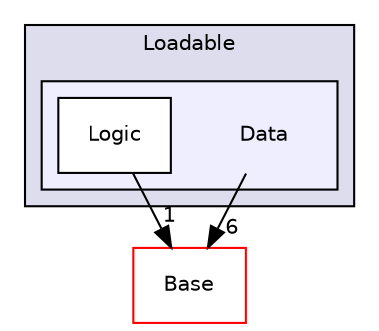 digraph "Modules/Loadable/Data" {
  bgcolor=transparent;
  compound=true
  node [ fontsize="10", fontname="Helvetica"];
  edge [ labelfontsize="10", labelfontname="Helvetica"];
  subgraph clusterdir_d01fdafe93af837a1755aeb3a6390699 {
    graph [ bgcolor="#ddddee", pencolor="black", label="Loadable" fontname="Helvetica", fontsize="10", URL="dir_d01fdafe93af837a1755aeb3a6390699.html"]
  subgraph clusterdir_dc1ce9bdf42e78508f497e37ae00e6c2 {
    graph [ bgcolor="#eeeeff", pencolor="black", label="" URL="dir_dc1ce9bdf42e78508f497e37ae00e6c2.html"];
    dir_dc1ce9bdf42e78508f497e37ae00e6c2 [shape=plaintext label="Data"];
    dir_66a610de13816d2a9d4cbf6a551c20ae [shape=box label="Logic" color="black" fillcolor="white" style="filled" URL="dir_66a610de13816d2a9d4cbf6a551c20ae.html"];
  }
  }
  dir_628593db0cdce5a76fb85526ae5aa762 [shape=box label="Base" color="red" URL="dir_628593db0cdce5a76fb85526ae5aa762.html"];
  dir_66a610de13816d2a9d4cbf6a551c20ae->dir_628593db0cdce5a76fb85526ae5aa762 [headlabel="1", labeldistance=1.5 headhref="dir_000065_000002.html"];
  dir_dc1ce9bdf42e78508f497e37ae00e6c2->dir_628593db0cdce5a76fb85526ae5aa762 [headlabel="6", labeldistance=1.5 headhref="dir_000064_000002.html"];
}
